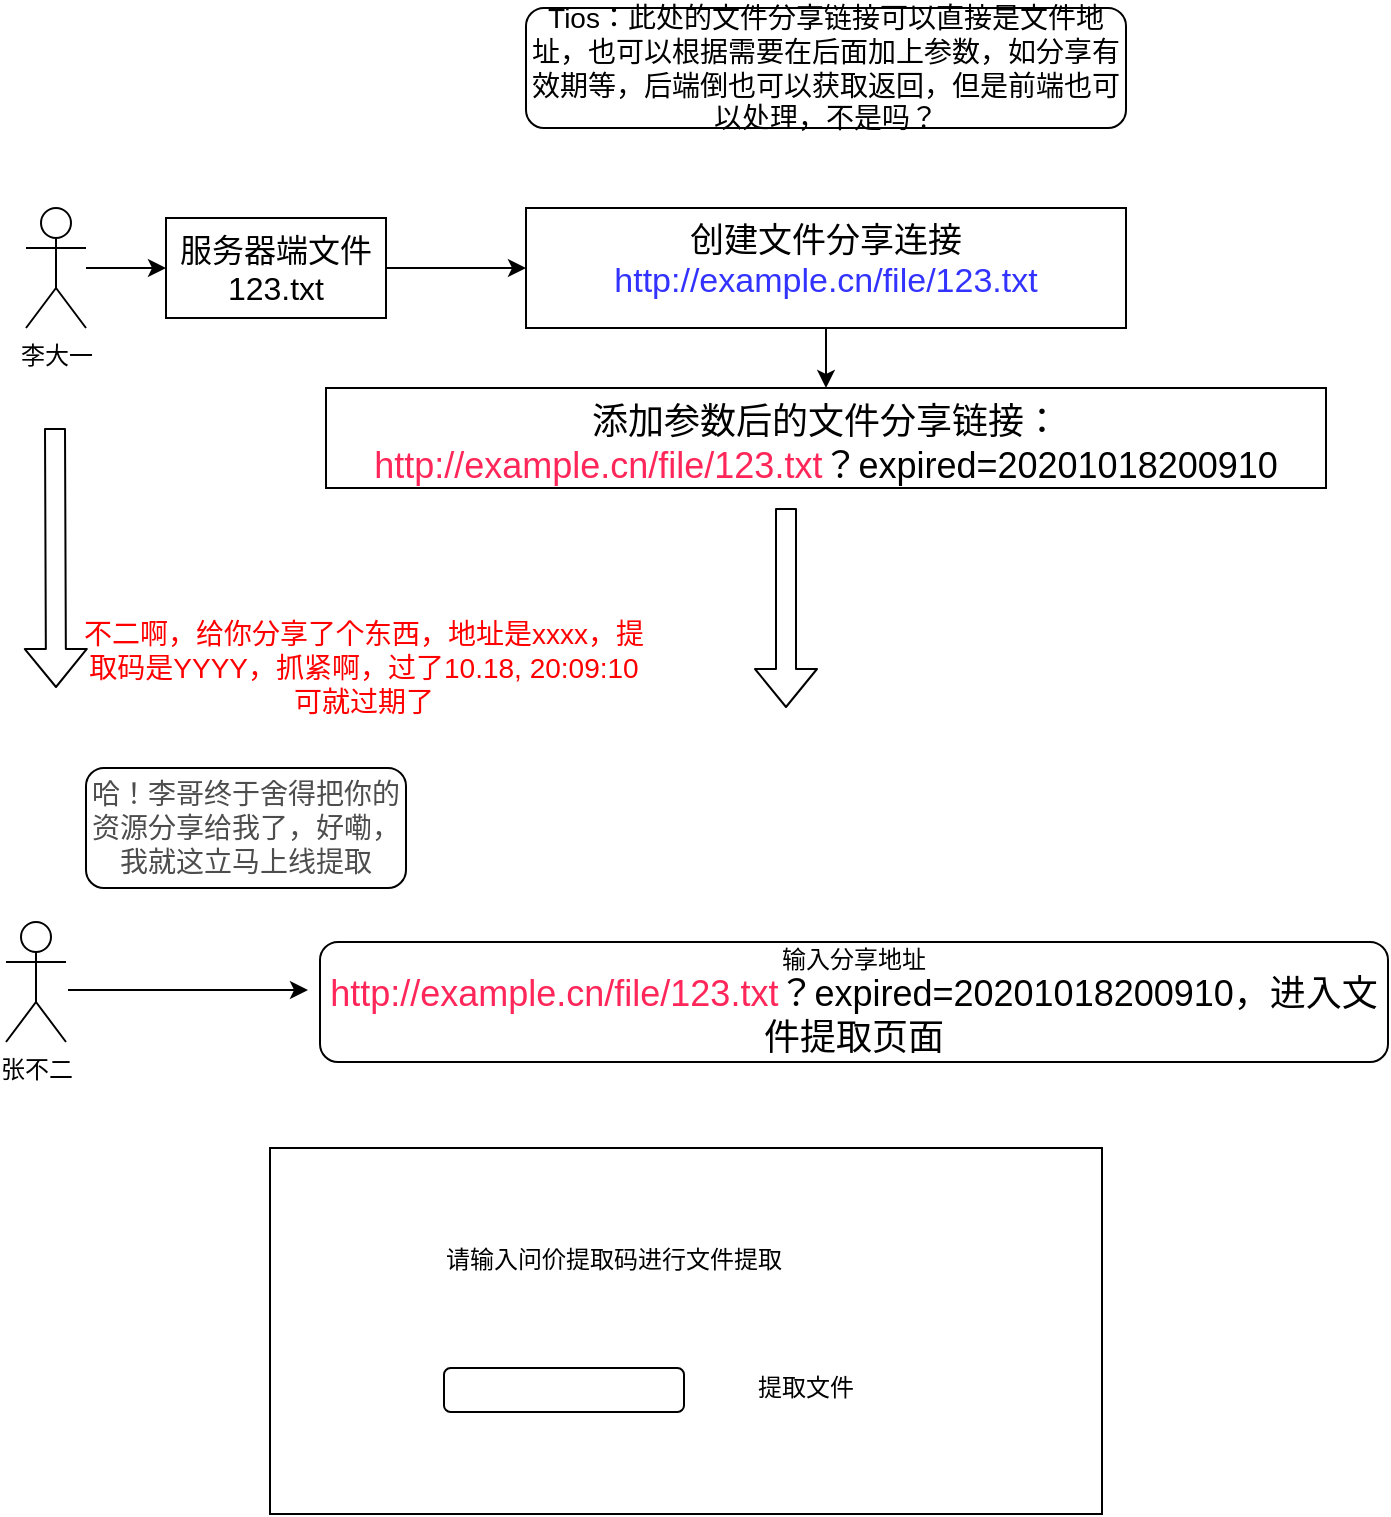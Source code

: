 <mxfile version="13.6.4" type="github">
  <diagram id="DDBYl9v7bE2k25orbSkt" name="Page-1">
    <mxGraphModel dx="1422" dy="762" grid="0" gridSize="10" guides="1" tooltips="1" connect="1" arrows="1" fold="1" page="1" pageScale="1" pageWidth="827" pageHeight="1169" math="0" shadow="0">
      <root>
        <mxCell id="0" />
        <mxCell id="1" parent="0" />
        <mxCell id="7vhfV_jU5vwpWM1bPvTO-6" value="" style="edgeStyle=orthogonalEdgeStyle;rounded=0;orthogonalLoop=1;jettySize=auto;html=1;" edge="1" parent="1" source="7vhfV_jU5vwpWM1bPvTO-4" target="7vhfV_jU5vwpWM1bPvTO-5">
          <mxGeometry relative="1" as="geometry" />
        </mxCell>
        <mxCell id="7vhfV_jU5vwpWM1bPvTO-4" value="李大一" style="shape=umlActor;verticalLabelPosition=bottom;verticalAlign=top;html=1;outlineConnect=0;" vertex="1" parent="1">
          <mxGeometry x="100" y="120" width="30" height="60" as="geometry" />
        </mxCell>
        <mxCell id="7vhfV_jU5vwpWM1bPvTO-11" value="" style="edgeStyle=orthogonalEdgeStyle;rounded=0;orthogonalLoop=1;jettySize=auto;html=1;" edge="1" parent="1" source="7vhfV_jU5vwpWM1bPvTO-5" target="7vhfV_jU5vwpWM1bPvTO-10">
          <mxGeometry relative="1" as="geometry" />
        </mxCell>
        <mxCell id="7vhfV_jU5vwpWM1bPvTO-5" value="&lt;font style=&quot;font-size: 16px&quot;&gt;服务器端文件&lt;br&gt;123.txt&lt;/font&gt;" style="whiteSpace=wrap;html=1;verticalAlign=top;" vertex="1" parent="1">
          <mxGeometry x="170" y="125" width="110" height="50" as="geometry" />
        </mxCell>
        <mxCell id="7vhfV_jU5vwpWM1bPvTO-17" value="" style="edgeStyle=orthogonalEdgeStyle;rounded=0;orthogonalLoop=1;jettySize=auto;html=1;" edge="1" parent="1" source="7vhfV_jU5vwpWM1bPvTO-10" target="7vhfV_jU5vwpWM1bPvTO-16">
          <mxGeometry relative="1" as="geometry" />
        </mxCell>
        <mxCell id="7vhfV_jU5vwpWM1bPvTO-10" value="&lt;font style=&quot;font-size: 17px&quot;&gt;创建文件分享连接&lt;br&gt;&lt;font color=&quot;#3333ff&quot;&gt;http://example.cn/file/123.txt&lt;/font&gt;&lt;/font&gt;" style="whiteSpace=wrap;html=1;verticalAlign=top;" vertex="1" parent="1">
          <mxGeometry x="350" y="120" width="300" height="60" as="geometry" />
        </mxCell>
        <mxCell id="7vhfV_jU5vwpWM1bPvTO-12" value="" style="shape=flexArrow;endArrow=classic;html=1;" edge="1" parent="1">
          <mxGeometry width="50" height="50" relative="1" as="geometry">
            <mxPoint x="480" y="270" as="sourcePoint" />
            <mxPoint x="480" y="370" as="targetPoint" />
          </mxGeometry>
        </mxCell>
        <mxCell id="7vhfV_jU5vwpWM1bPvTO-13" value="&lt;font style=&quot;font-size: 14px&quot;&gt;Tios：此处的文件分享链接可以直接是文件地址，也可以根据需要在后面加上参数，如分享有效期等，后端倒也可以获取返回，但是前端也可以处理，不是吗？&lt;/font&gt;" style="rounded=1;whiteSpace=wrap;html=1;" vertex="1" parent="1">
          <mxGeometry x="350" y="20" width="300" height="60" as="geometry" />
        </mxCell>
        <mxCell id="7vhfV_jU5vwpWM1bPvTO-16" value="&lt;font style=&quot;font-size: 18px&quot;&gt;添加参数后的文件分享链接：&lt;br&gt;&lt;font color=&quot;#ff2659&quot;&gt;http://example.cn/file/123.txt&lt;/font&gt;？expired=20201018200910&lt;/font&gt;" style="whiteSpace=wrap;html=1;verticalAlign=top;" vertex="1" parent="1">
          <mxGeometry x="250" y="210" width="500" height="50" as="geometry" />
        </mxCell>
        <mxCell id="7vhfV_jU5vwpWM1bPvTO-18" value="" style="shape=flexArrow;endArrow=classic;html=1;" edge="1" parent="1">
          <mxGeometry width="50" height="50" relative="1" as="geometry">
            <mxPoint x="114.5" y="230" as="sourcePoint" />
            <mxPoint x="115" y="360" as="targetPoint" />
          </mxGeometry>
        </mxCell>
        <mxCell id="7vhfV_jU5vwpWM1bPvTO-20" value="&lt;font color=&quot;#ff0000&quot; style=&quot;font-size: 14px&quot;&gt;不二啊，给你分享了个东西，地址是xxxx，提取码是YYYY，抓紧啊，过了10.18, 20:09:10可就过期了&lt;/font&gt;" style="text;html=1;strokeColor=none;fillColor=none;align=center;verticalAlign=middle;whiteSpace=wrap;rounded=0;" vertex="1" parent="1">
          <mxGeometry x="124" y="340" width="290" height="20" as="geometry" />
        </mxCell>
        <mxCell id="7vhfV_jU5vwpWM1bPvTO-26" style="edgeStyle=orthogonalEdgeStyle;rounded=0;orthogonalLoop=1;jettySize=auto;html=1;" edge="1" parent="1">
          <mxGeometry relative="1" as="geometry">
            <mxPoint x="241" y="511" as="targetPoint" />
            <mxPoint x="121" y="511" as="sourcePoint" />
          </mxGeometry>
        </mxCell>
        <mxCell id="7vhfV_jU5vwpWM1bPvTO-21" value="张不二" style="shape=umlActor;verticalLabelPosition=bottom;verticalAlign=top;html=1;outlineConnect=0;" vertex="1" parent="1">
          <mxGeometry x="90" y="477" width="30" height="60" as="geometry" />
        </mxCell>
        <mxCell id="7vhfV_jU5vwpWM1bPvTO-22" value="&lt;font style=&quot;font-size: 14px&quot; color=&quot;#4d4d4d&quot;&gt;哈！李哥终于舍得把你的资源分享给我了，好嘞，我就这立马上线提取&lt;/font&gt;" style="rounded=1;whiteSpace=wrap;html=1;" vertex="1" parent="1">
          <mxGeometry x="130" y="400" width="160" height="60" as="geometry" />
        </mxCell>
        <mxCell id="7vhfV_jU5vwpWM1bPvTO-25" value="输入分享地址&lt;br&gt;&lt;font color=&quot;#ff2659&quot; style=&quot;font-size: 18px&quot;&gt;http://example.cn/file/123.txt&lt;/font&gt;&lt;span style=&quot;font-size: 18px&quot;&gt;？expired=20201018200910，进入文件提取页面&lt;/span&gt;" style="rounded=1;whiteSpace=wrap;html=1;" vertex="1" parent="1">
          <mxGeometry x="247" y="487" width="534" height="60" as="geometry" />
        </mxCell>
        <mxCell id="7vhfV_jU5vwpWM1bPvTO-28" value="" style="rounded=0;whiteSpace=wrap;html=1;" vertex="1" parent="1">
          <mxGeometry x="222" y="590" width="416" height="183" as="geometry" />
        </mxCell>
        <mxCell id="7vhfV_jU5vwpWM1bPvTO-29" value="" style="rounded=1;whiteSpace=wrap;html=1;" vertex="1" parent="1">
          <mxGeometry x="309" y="700" width="120" height="22" as="geometry" />
        </mxCell>
        <mxCell id="7vhfV_jU5vwpWM1bPvTO-30" value="请输入问价提取码进行文件提取" style="text;html=1;strokeColor=none;fillColor=none;align=center;verticalAlign=middle;whiteSpace=wrap;rounded=0;" vertex="1" parent="1">
          <mxGeometry x="307" y="636" width="174" height="20" as="geometry" />
        </mxCell>
        <mxCell id="7vhfV_jU5vwpWM1bPvTO-33" value="提取文件" style="text;html=1;strokeColor=none;fillColor=none;align=center;verticalAlign=middle;whiteSpace=wrap;rounded=0;" vertex="1" parent="1">
          <mxGeometry x="456" y="700" width="68" height="20" as="geometry" />
        </mxCell>
      </root>
    </mxGraphModel>
  </diagram>
</mxfile>
